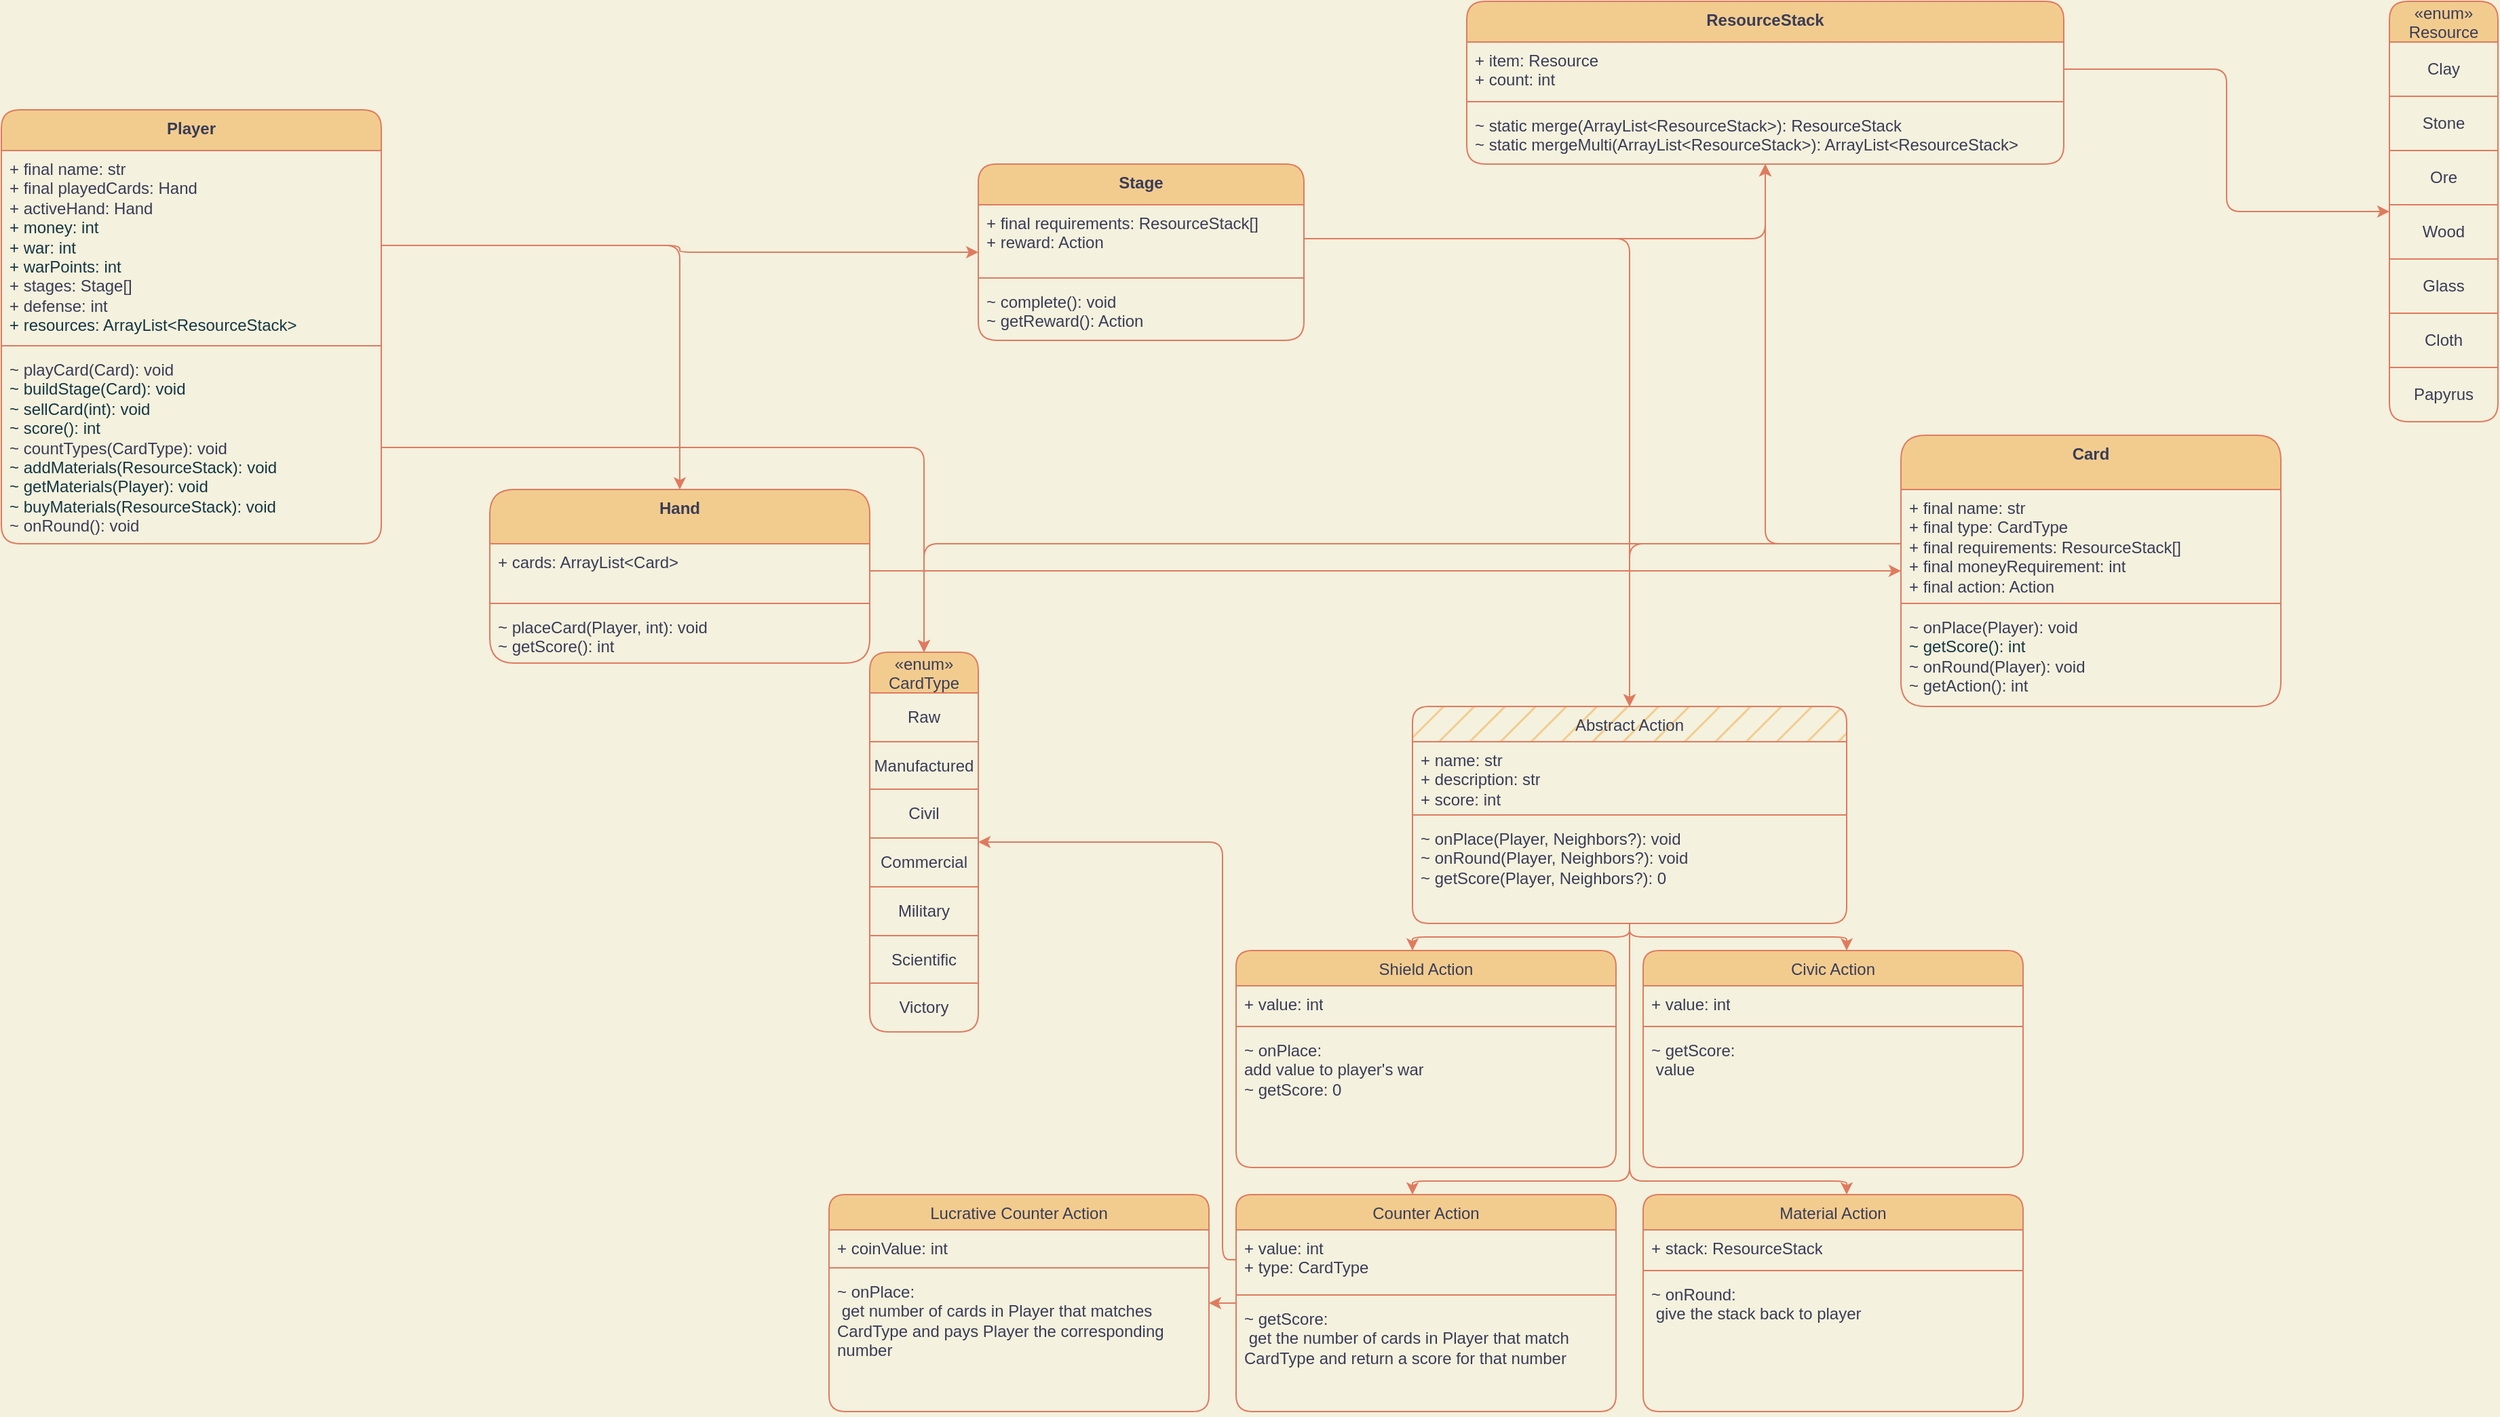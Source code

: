 <mxfile version="20.6.2" type="github">
  <diagram id="R2lEEEUBdFMjLlhIrx00" name="Page-1">
    <mxGraphModel dx="2029" dy="1197" grid="1" gridSize="10" guides="1" tooltips="1" connect="1" arrows="1" fold="1" page="1" pageScale="1" pageWidth="850" pageHeight="1100" background="#F4F1DE" math="1" shadow="0" extFonts="Permanent Marker^https://fonts.googleapis.com/css?family=Permanent+Marker">
      <root>
        <mxCell id="0" />
        <mxCell id="1" parent="0" />
        <mxCell id="bpWkmBC9J1Y-tORT5dhZ-9" value="ResourceStack" style="swimlane;fontStyle=1;align=center;verticalAlign=top;childLayout=stackLayout;horizontal=1;startSize=30;horizontalStack=0;resizeParent=1;resizeParentMax=0;resizeLast=0;collapsible=1;marginBottom=0;whiteSpace=wrap;html=1;perimeterSpacing=0;glass=0;shadow=0;direction=east;labelBackgroundColor=none;fillColor=#F2CC8F;strokeColor=#E07A5F;fontColor=#393C56;rounded=1;" parent="1" vertex="1">
          <mxGeometry x="840" y="40" width="440" height="120" as="geometry">
            <mxRectangle x="50" y="124" width="130" height="30" as="alternateBounds" />
          </mxGeometry>
        </mxCell>
        <mxCell id="bpWkmBC9J1Y-tORT5dhZ-10" value="+ item: Resource&lt;br&gt;+ count: int" style="text;strokeColor=none;fillColor=none;align=left;verticalAlign=top;spacingLeft=4;spacingRight=4;overflow=hidden;rotatable=0;points=[[0,0.5],[1,0.5]];portConstraint=eastwest;whiteSpace=wrap;html=1;labelBackgroundColor=none;fontColor=#393C56;rounded=1;" parent="bpWkmBC9J1Y-tORT5dhZ-9" vertex="1">
          <mxGeometry y="30" width="440" height="40" as="geometry" />
        </mxCell>
        <mxCell id="bpWkmBC9J1Y-tORT5dhZ-11" value="" style="line;strokeWidth=1;fillColor=none;align=left;verticalAlign=middle;spacingTop=-1;spacingLeft=3;spacingRight=3;rotatable=0;labelPosition=right;points=[];portConstraint=eastwest;labelBackgroundColor=none;strokeColor=#E07A5F;fontColor=#393C56;rounded=1;" parent="bpWkmBC9J1Y-tORT5dhZ-9" vertex="1">
          <mxGeometry y="70" width="440" height="8" as="geometry" />
        </mxCell>
        <mxCell id="bpWkmBC9J1Y-tORT5dhZ-12" value="~ static merge(ArrayList&amp;lt;ResourceStack&amp;gt;): ResourceStack&lt;br&gt;~ static mergeMulti(ArrayList&amp;lt;ResourceStack&amp;gt;): ArrayList&amp;lt;ResourceStack&amp;gt;" style="text;strokeColor=none;fillColor=none;align=left;verticalAlign=top;spacingLeft=4;spacingRight=4;overflow=hidden;rotatable=0;points=[[0,0.5],[1,0.5]];portConstraint=eastwest;whiteSpace=wrap;html=1;labelBackgroundColor=none;fontColor=#393C56;rounded=1;" parent="bpWkmBC9J1Y-tORT5dhZ-9" vertex="1">
          <mxGeometry y="78" width="440" height="42" as="geometry" />
        </mxCell>
        <mxCell id="bpWkmBC9J1Y-tORT5dhZ-85" value="«enum»&#xa;Resource" style="shape=table;startSize=30;container=1;collapsible=0;childLayout=tableLayout;labelBackgroundColor=none;fillColor=#F2CC8F;strokeColor=#E07A5F;fontColor=#393C56;rounded=1;" parent="1" vertex="1">
          <mxGeometry x="1520" y="40" width="80" height="310" as="geometry" />
        </mxCell>
        <mxCell id="bpWkmBC9J1Y-tORT5dhZ-86" value="" style="shape=tableRow;horizontal=0;startSize=0;swimlaneHead=0;swimlaneBody=0;top=0;left=0;bottom=0;right=0;collapsible=0;dropTarget=0;fillColor=none;points=[[0,0.5],[1,0.5]];portConstraint=eastwest;labelBackgroundColor=none;strokeColor=#E07A5F;fontColor=#393C56;rounded=1;" parent="bpWkmBC9J1Y-tORT5dhZ-85" vertex="1">
          <mxGeometry y="30" width="80" height="40" as="geometry" />
        </mxCell>
        <mxCell id="bpWkmBC9J1Y-tORT5dhZ-87" value="Clay" style="shape=partialRectangle;html=1;whiteSpace=wrap;connectable=0;overflow=hidden;fillColor=none;top=0;left=0;bottom=0;right=0;pointerEvents=1;labelBackgroundColor=none;strokeColor=#E07A5F;fontColor=#393C56;rounded=1;" parent="bpWkmBC9J1Y-tORT5dhZ-86" vertex="1">
          <mxGeometry width="80" height="40" as="geometry">
            <mxRectangle width="80" height="40" as="alternateBounds" />
          </mxGeometry>
        </mxCell>
        <mxCell id="bpWkmBC9J1Y-tORT5dhZ-88" value="" style="shape=tableRow;horizontal=0;startSize=0;swimlaneHead=0;swimlaneBody=0;top=0;left=0;bottom=0;right=0;collapsible=0;dropTarget=0;fillColor=none;points=[[0,0.5],[1,0.5]];portConstraint=eastwest;labelBackgroundColor=none;strokeColor=#E07A5F;fontColor=#393C56;rounded=1;" parent="bpWkmBC9J1Y-tORT5dhZ-85" vertex="1">
          <mxGeometry y="70" width="80" height="40" as="geometry" />
        </mxCell>
        <mxCell id="bpWkmBC9J1Y-tORT5dhZ-89" value="Stone" style="shape=partialRectangle;html=1;whiteSpace=wrap;connectable=0;overflow=hidden;fillColor=none;top=0;left=0;bottom=0;right=0;pointerEvents=1;labelBackgroundColor=none;strokeColor=#E07A5F;fontColor=#393C56;rounded=1;" parent="bpWkmBC9J1Y-tORT5dhZ-88" vertex="1">
          <mxGeometry width="80" height="40" as="geometry">
            <mxRectangle width="80" height="40" as="alternateBounds" />
          </mxGeometry>
        </mxCell>
        <mxCell id="bpWkmBC9J1Y-tORT5dhZ-90" value="" style="shape=tableRow;horizontal=0;startSize=0;swimlaneHead=0;swimlaneBody=0;top=0;left=0;bottom=0;right=0;collapsible=0;dropTarget=0;fillColor=none;points=[[0,0.5],[1,0.5]];portConstraint=eastwest;labelBackgroundColor=none;strokeColor=#E07A5F;fontColor=#393C56;rounded=1;" parent="bpWkmBC9J1Y-tORT5dhZ-85" vertex="1">
          <mxGeometry y="110" width="80" height="40" as="geometry" />
        </mxCell>
        <mxCell id="bpWkmBC9J1Y-tORT5dhZ-91" value="Ore" style="shape=partialRectangle;html=1;whiteSpace=wrap;connectable=0;overflow=hidden;fillColor=none;top=0;left=0;bottom=0;right=0;pointerEvents=1;labelBackgroundColor=none;strokeColor=#E07A5F;fontColor=#393C56;rounded=1;" parent="bpWkmBC9J1Y-tORT5dhZ-90" vertex="1">
          <mxGeometry width="80" height="40" as="geometry">
            <mxRectangle width="80" height="40" as="alternateBounds" />
          </mxGeometry>
        </mxCell>
        <mxCell id="bpWkmBC9J1Y-tORT5dhZ-92" value="" style="shape=tableRow;horizontal=0;startSize=0;swimlaneHead=0;swimlaneBody=0;top=0;left=0;bottom=0;right=0;collapsible=0;dropTarget=0;fillColor=none;points=[[0,0.5],[1,0.5]];portConstraint=eastwest;labelBackgroundColor=none;strokeColor=#E07A5F;fontColor=#393C56;rounded=1;" parent="bpWkmBC9J1Y-tORT5dhZ-85" vertex="1">
          <mxGeometry y="150" width="80" height="40" as="geometry" />
        </mxCell>
        <mxCell id="bpWkmBC9J1Y-tORT5dhZ-93" value="Wood" style="shape=partialRectangle;html=1;whiteSpace=wrap;connectable=0;overflow=hidden;fillColor=none;top=0;left=0;bottom=0;right=0;pointerEvents=1;labelBackgroundColor=none;strokeColor=#E07A5F;fontColor=#393C56;rounded=1;" parent="bpWkmBC9J1Y-tORT5dhZ-92" vertex="1">
          <mxGeometry width="80" height="40" as="geometry">
            <mxRectangle width="80" height="40" as="alternateBounds" />
          </mxGeometry>
        </mxCell>
        <mxCell id="bpWkmBC9J1Y-tORT5dhZ-94" value="" style="shape=tableRow;horizontal=0;startSize=0;swimlaneHead=0;swimlaneBody=0;top=0;left=0;bottom=0;right=0;collapsible=0;dropTarget=0;fillColor=none;points=[[0,0.5],[1,0.5]];portConstraint=eastwest;labelBackgroundColor=none;strokeColor=#E07A5F;fontColor=#393C56;rounded=1;" parent="bpWkmBC9J1Y-tORT5dhZ-85" vertex="1">
          <mxGeometry y="190" width="80" height="40" as="geometry" />
        </mxCell>
        <mxCell id="bpWkmBC9J1Y-tORT5dhZ-95" value="Glass" style="shape=partialRectangle;html=1;whiteSpace=wrap;connectable=0;overflow=hidden;fillColor=none;top=0;left=0;bottom=0;right=0;pointerEvents=1;labelBackgroundColor=none;strokeColor=#E07A5F;fontColor=#393C56;rounded=1;" parent="bpWkmBC9J1Y-tORT5dhZ-94" vertex="1">
          <mxGeometry width="80" height="40" as="geometry">
            <mxRectangle width="80" height="40" as="alternateBounds" />
          </mxGeometry>
        </mxCell>
        <mxCell id="bpWkmBC9J1Y-tORT5dhZ-96" value="" style="shape=tableRow;horizontal=0;startSize=0;swimlaneHead=0;swimlaneBody=0;top=0;left=0;bottom=0;right=0;collapsible=0;dropTarget=0;fillColor=none;points=[[0,0.5],[1,0.5]];portConstraint=eastwest;labelBackgroundColor=none;strokeColor=#E07A5F;fontColor=#393C56;rounded=1;" parent="bpWkmBC9J1Y-tORT5dhZ-85" vertex="1">
          <mxGeometry y="230" width="80" height="40" as="geometry" />
        </mxCell>
        <mxCell id="bpWkmBC9J1Y-tORT5dhZ-97" value="Cloth" style="shape=partialRectangle;html=1;whiteSpace=wrap;connectable=0;overflow=hidden;fillColor=none;top=0;left=0;bottom=0;right=0;pointerEvents=1;labelBackgroundColor=none;strokeColor=#E07A5F;fontColor=#393C56;rounded=1;" parent="bpWkmBC9J1Y-tORT5dhZ-96" vertex="1">
          <mxGeometry width="80" height="40" as="geometry">
            <mxRectangle width="80" height="40" as="alternateBounds" />
          </mxGeometry>
        </mxCell>
        <mxCell id="bpWkmBC9J1Y-tORT5dhZ-98" value="" style="shape=tableRow;horizontal=0;startSize=0;swimlaneHead=0;swimlaneBody=0;top=0;left=0;bottom=0;right=0;collapsible=0;dropTarget=0;fillColor=none;points=[[0,0.5],[1,0.5]];portConstraint=eastwest;labelBackgroundColor=none;strokeColor=#E07A5F;fontColor=#393C56;rounded=1;" parent="bpWkmBC9J1Y-tORT5dhZ-85" vertex="1">
          <mxGeometry y="270" width="80" height="40" as="geometry" />
        </mxCell>
        <mxCell id="bpWkmBC9J1Y-tORT5dhZ-99" value="Papyrus" style="shape=partialRectangle;html=1;whiteSpace=wrap;connectable=0;overflow=hidden;fillColor=none;top=0;left=0;bottom=0;right=0;pointerEvents=1;labelBackgroundColor=none;strokeColor=#E07A5F;fontColor=#393C56;rounded=1;" parent="bpWkmBC9J1Y-tORT5dhZ-98" vertex="1">
          <mxGeometry width="80" height="40" as="geometry">
            <mxRectangle width="80" height="40" as="alternateBounds" />
          </mxGeometry>
        </mxCell>
        <mxCell id="bpWkmBC9J1Y-tORT5dhZ-108" style="edgeStyle=orthogonalEdgeStyle;rounded=1;orthogonalLoop=1;jettySize=auto;html=1;labelBackgroundColor=none;fontColor=#393C56;strokeColor=#E07A5F;" parent="1" source="bpWkmBC9J1Y-tORT5dhZ-10" target="bpWkmBC9J1Y-tORT5dhZ-85" edge="1">
          <mxGeometry relative="1" as="geometry" />
        </mxCell>
        <mxCell id="bpWkmBC9J1Y-tORT5dhZ-109" value="«enum»&#xa;CardType" style="shape=table;startSize=30;container=1;collapsible=0;childLayout=tableLayout;labelBackgroundColor=none;fillColor=#F2CC8F;strokeColor=#E07A5F;fontColor=#393C56;rounded=1;" parent="1" vertex="1">
          <mxGeometry x="400" y="520" width="80" height="280" as="geometry" />
        </mxCell>
        <mxCell id="Q0wWc361tSePcyOyGmPR-1" style="shape=tableRow;horizontal=0;startSize=0;swimlaneHead=0;swimlaneBody=0;top=0;left=0;bottom=0;right=0;collapsible=0;dropTarget=0;fillColor=none;points=[[0,0.5],[1,0.5]];portConstraint=eastwest;labelBackgroundColor=none;strokeColor=#E07A5F;fontColor=#393C56;rounded=1;" vertex="1" parent="bpWkmBC9J1Y-tORT5dhZ-109">
          <mxGeometry y="30" width="80" height="36" as="geometry" />
        </mxCell>
        <mxCell id="Q0wWc361tSePcyOyGmPR-2" value="Raw" style="shape=partialRectangle;html=1;whiteSpace=wrap;connectable=0;overflow=hidden;fillColor=none;top=0;left=0;bottom=0;right=0;pointerEvents=1;labelBackgroundColor=none;strokeColor=#E07A5F;fontColor=#393C56;rounded=1;" vertex="1" parent="Q0wWc361tSePcyOyGmPR-1">
          <mxGeometry width="80" height="36" as="geometry">
            <mxRectangle width="80" height="36" as="alternateBounds" />
          </mxGeometry>
        </mxCell>
        <mxCell id="Q0wWc361tSePcyOyGmPR-4" style="shape=tableRow;horizontal=0;startSize=0;swimlaneHead=0;swimlaneBody=0;top=0;left=0;bottom=0;right=0;collapsible=0;dropTarget=0;fillColor=none;points=[[0,0.5],[1,0.5]];portConstraint=eastwest;labelBackgroundColor=none;strokeColor=#E07A5F;fontColor=#393C56;rounded=1;" vertex="1" parent="bpWkmBC9J1Y-tORT5dhZ-109">
          <mxGeometry y="66" width="80" height="35" as="geometry" />
        </mxCell>
        <mxCell id="Q0wWc361tSePcyOyGmPR-5" value="Manufactured" style="shape=partialRectangle;html=1;whiteSpace=wrap;connectable=0;overflow=hidden;fillColor=none;top=0;left=0;bottom=0;right=0;pointerEvents=1;labelBackgroundColor=none;strokeColor=#E07A5F;fontColor=#393C56;rounded=1;" vertex="1" parent="Q0wWc361tSePcyOyGmPR-4">
          <mxGeometry width="80" height="35" as="geometry">
            <mxRectangle width="80" height="35" as="alternateBounds" />
          </mxGeometry>
        </mxCell>
        <mxCell id="bpWkmBC9J1Y-tORT5dhZ-110" value="" style="shape=tableRow;horizontal=0;startSize=0;swimlaneHead=0;swimlaneBody=0;top=0;left=0;bottom=0;right=0;collapsible=0;dropTarget=0;fillColor=none;points=[[0,0.5],[1,0.5]];portConstraint=eastwest;labelBackgroundColor=none;strokeColor=#E07A5F;fontColor=#393C56;rounded=1;" parent="bpWkmBC9J1Y-tORT5dhZ-109" vertex="1">
          <mxGeometry y="101" width="80" height="36" as="geometry" />
        </mxCell>
        <mxCell id="bpWkmBC9J1Y-tORT5dhZ-111" value="Civil" style="shape=partialRectangle;html=1;whiteSpace=wrap;connectable=0;overflow=hidden;fillColor=none;top=0;left=0;bottom=0;right=0;pointerEvents=1;labelBackgroundColor=none;strokeColor=#E07A5F;fontColor=#393C56;rounded=1;" parent="bpWkmBC9J1Y-tORT5dhZ-110" vertex="1">
          <mxGeometry width="80" height="36" as="geometry">
            <mxRectangle width="80" height="36" as="alternateBounds" />
          </mxGeometry>
        </mxCell>
        <mxCell id="bpWkmBC9J1Y-tORT5dhZ-112" value="" style="shape=tableRow;horizontal=0;startSize=0;swimlaneHead=0;swimlaneBody=0;top=0;left=0;bottom=0;right=0;collapsible=0;dropTarget=0;fillColor=none;points=[[0,0.5],[1,0.5]];portConstraint=eastwest;labelBackgroundColor=none;strokeColor=#E07A5F;fontColor=#393C56;rounded=1;" parent="bpWkmBC9J1Y-tORT5dhZ-109" vertex="1">
          <mxGeometry y="137" width="80" height="36" as="geometry" />
        </mxCell>
        <mxCell id="bpWkmBC9J1Y-tORT5dhZ-113" value="Commercial" style="shape=partialRectangle;html=1;whiteSpace=wrap;connectable=0;overflow=hidden;fillColor=none;top=0;left=0;bottom=0;right=0;pointerEvents=1;labelBackgroundColor=none;strokeColor=#E07A5F;fontColor=#393C56;rounded=1;" parent="bpWkmBC9J1Y-tORT5dhZ-112" vertex="1">
          <mxGeometry width="80" height="36" as="geometry">
            <mxRectangle width="80" height="36" as="alternateBounds" />
          </mxGeometry>
        </mxCell>
        <mxCell id="bpWkmBC9J1Y-tORT5dhZ-114" value="" style="shape=tableRow;horizontal=0;startSize=0;swimlaneHead=0;swimlaneBody=0;top=0;left=0;bottom=0;right=0;collapsible=0;dropTarget=0;fillColor=none;points=[[0,0.5],[1,0.5]];portConstraint=eastwest;labelBackgroundColor=none;strokeColor=#E07A5F;fontColor=#393C56;rounded=1;" parent="bpWkmBC9J1Y-tORT5dhZ-109" vertex="1">
          <mxGeometry y="173" width="80" height="36" as="geometry" />
        </mxCell>
        <mxCell id="bpWkmBC9J1Y-tORT5dhZ-115" value="Military&lt;br&gt;" style="shape=partialRectangle;html=1;whiteSpace=wrap;connectable=0;overflow=hidden;fillColor=none;top=0;left=0;bottom=0;right=0;pointerEvents=1;labelBackgroundColor=none;strokeColor=#E07A5F;fontColor=#393C56;rounded=1;" parent="bpWkmBC9J1Y-tORT5dhZ-114" vertex="1">
          <mxGeometry width="80" height="36" as="geometry">
            <mxRectangle width="80" height="36" as="alternateBounds" />
          </mxGeometry>
        </mxCell>
        <mxCell id="bpWkmBC9J1Y-tORT5dhZ-116" value="" style="shape=tableRow;horizontal=0;startSize=0;swimlaneHead=0;swimlaneBody=0;top=0;left=0;bottom=0;right=0;collapsible=0;dropTarget=0;fillColor=none;points=[[0,0.5],[1,0.5]];portConstraint=eastwest;labelBackgroundColor=none;strokeColor=#E07A5F;fontColor=#393C56;rounded=1;" parent="bpWkmBC9J1Y-tORT5dhZ-109" vertex="1">
          <mxGeometry y="209" width="80" height="35" as="geometry" />
        </mxCell>
        <mxCell id="bpWkmBC9J1Y-tORT5dhZ-117" value="Scientific" style="shape=partialRectangle;html=1;whiteSpace=wrap;connectable=0;overflow=hidden;fillColor=none;top=0;left=0;bottom=0;right=0;pointerEvents=1;labelBackgroundColor=none;strokeColor=#E07A5F;fontColor=#393C56;rounded=1;" parent="bpWkmBC9J1Y-tORT5dhZ-116" vertex="1">
          <mxGeometry width="80" height="35" as="geometry">
            <mxRectangle width="80" height="35" as="alternateBounds" />
          </mxGeometry>
        </mxCell>
        <mxCell id="bpWkmBC9J1Y-tORT5dhZ-118" value="" style="shape=tableRow;horizontal=0;startSize=0;swimlaneHead=0;swimlaneBody=0;top=0;left=0;bottom=0;right=0;collapsible=0;dropTarget=0;fillColor=none;points=[[0,0.5],[1,0.5]];portConstraint=eastwest;labelBackgroundColor=none;strokeColor=#E07A5F;fontColor=#393C56;rounded=1;" parent="bpWkmBC9J1Y-tORT5dhZ-109" vertex="1">
          <mxGeometry y="244" width="80" height="36" as="geometry" />
        </mxCell>
        <mxCell id="bpWkmBC9J1Y-tORT5dhZ-119" value="Victory" style="shape=partialRectangle;html=1;whiteSpace=wrap;connectable=0;overflow=hidden;fillColor=none;top=0;left=0;bottom=0;right=0;pointerEvents=1;labelBackgroundColor=none;strokeColor=#E07A5F;fontColor=#393C56;rounded=1;" parent="bpWkmBC9J1Y-tORT5dhZ-118" vertex="1">
          <mxGeometry width="80" height="36" as="geometry">
            <mxRectangle width="80" height="36" as="alternateBounds" />
          </mxGeometry>
        </mxCell>
        <mxCell id="bpWkmBC9J1Y-tORT5dhZ-124" value="Card" style="swimlane;fontStyle=1;align=center;verticalAlign=top;childLayout=stackLayout;horizontal=1;startSize=40;horizontalStack=0;resizeParent=1;resizeParentMax=0;resizeLast=0;collapsible=1;marginBottom=0;whiteSpace=wrap;html=1;perimeterSpacing=0;glass=0;shadow=0;direction=east;labelBackgroundColor=none;fillColor=#F2CC8F;strokeColor=#E07A5F;fontColor=#393C56;rounded=1;" parent="1" vertex="1">
          <mxGeometry x="1160" y="360" width="280" height="200" as="geometry">
            <mxRectangle x="480" y="400" width="130" height="30" as="alternateBounds" />
          </mxGeometry>
        </mxCell>
        <mxCell id="bpWkmBC9J1Y-tORT5dhZ-125" value="+ final name: str&lt;br&gt;+ final type: CardType&lt;br&gt;+ final requirements: ResourceStack[]&lt;br&gt;+ final moneyRequirement: int&lt;br&gt;+ final action: Action" style="text;strokeColor=none;fillColor=none;align=left;verticalAlign=top;spacingLeft=4;spacingRight=4;overflow=hidden;rotatable=0;points=[[0,0.5],[1,0.5]];portConstraint=eastwest;whiteSpace=wrap;html=1;labelBackgroundColor=none;fontColor=#393C56;rounded=1;" parent="bpWkmBC9J1Y-tORT5dhZ-124" vertex="1">
          <mxGeometry y="40" width="280" height="80" as="geometry" />
        </mxCell>
        <mxCell id="bpWkmBC9J1Y-tORT5dhZ-127" value="" style="line;strokeWidth=1;fillColor=none;align=left;verticalAlign=middle;spacingTop=-1;spacingLeft=3;spacingRight=3;rotatable=0;labelPosition=right;points=[];portConstraint=eastwest;labelBackgroundColor=none;strokeColor=#E07A5F;fontColor=#393C56;rounded=1;" parent="bpWkmBC9J1Y-tORT5dhZ-124" vertex="1">
          <mxGeometry y="120" width="280" height="8" as="geometry" />
        </mxCell>
        <mxCell id="bpWkmBC9J1Y-tORT5dhZ-128" value="~ onPlace(Player): void&lt;br&gt;&lt;span style=&quot;color: rgb(20, 54, 66);&quot;&gt;~ getScore(): int&lt;/span&gt;&lt;br style=&quot;color: rgb(20, 54, 66);&quot;&gt;~ onRound(Player): void&lt;br&gt;~ getAction(): int" style="text;strokeColor=none;fillColor=none;align=left;verticalAlign=top;spacingLeft=4;spacingRight=4;overflow=hidden;rotatable=0;points=[[0,0.5],[1,0.5]];portConstraint=eastwest;whiteSpace=wrap;html=1;labelBackgroundColor=none;fontColor=#393C56;rounded=1;" parent="bpWkmBC9J1Y-tORT5dhZ-124" vertex="1">
          <mxGeometry y="128" width="280" height="72" as="geometry" />
        </mxCell>
        <mxCell id="GVj6lV1ADfHa7WlAg_rx-8" value="Player" style="swimlane;fontStyle=1;align=center;verticalAlign=top;childLayout=stackLayout;horizontal=1;startSize=30;horizontalStack=0;resizeParent=1;resizeParentMax=0;resizeLast=0;collapsible=1;marginBottom=0;whiteSpace=wrap;html=1;perimeterSpacing=0;glass=0;shadow=0;direction=east;labelBackgroundColor=none;fillColor=#F2CC8F;strokeColor=#E07A5F;fontColor=#393C56;rounded=1;" parent="1" vertex="1">
          <mxGeometry x="-240" y="120" width="280" height="320" as="geometry">
            <mxRectangle x="50" y="124" width="130" height="30" as="alternateBounds" />
          </mxGeometry>
        </mxCell>
        <mxCell id="GVj6lV1ADfHa7WlAg_rx-28" value="+ final name: str&lt;br&gt;+ final playedCards: Hand&lt;br&gt;+ activeHand: Hand&lt;br&gt;&lt;span style=&quot;color: rgb(20, 54, 66);&quot;&gt;+ money: int&lt;br&gt;&lt;/span&gt;&lt;span style=&quot;color: rgb(20, 54, 66);&quot;&gt;+ war: int&lt;br&gt;+ warPoints: int&lt;br&gt;&lt;/span&gt;+ stages: Stage[]&lt;br&gt;+ defense: int&lt;br&gt;&lt;span style=&quot;color: rgb(20, 54, 66);&quot;&gt;+ resources: ArrayList&amp;lt;ResourceStack&amp;gt;&lt;/span&gt;&lt;span style=&quot;color: rgb(20, 54, 66);&quot;&gt;&lt;br&gt;&lt;/span&gt;" style="text;strokeColor=none;fillColor=none;align=left;verticalAlign=top;spacingLeft=4;spacingRight=4;overflow=hidden;rotatable=0;points=[[0,0.5],[1,0.5]];portConstraint=eastwest;whiteSpace=wrap;html=1;labelBackgroundColor=none;fontColor=#393C56;rounded=1;" parent="GVj6lV1ADfHa7WlAg_rx-8" vertex="1">
          <mxGeometry y="30" width="280" height="140" as="geometry" />
        </mxCell>
        <mxCell id="GVj6lV1ADfHa7WlAg_rx-13" value="" style="line;strokeWidth=1;fillColor=none;align=left;verticalAlign=middle;spacingTop=-1;spacingLeft=3;spacingRight=3;rotatable=0;labelPosition=right;points=[];portConstraint=eastwest;labelBackgroundColor=none;strokeColor=#E07A5F;fontColor=#393C56;rounded=1;" parent="GVj6lV1ADfHa7WlAg_rx-8" vertex="1">
          <mxGeometry y="170" width="280" height="8" as="geometry" />
        </mxCell>
        <mxCell id="GVj6lV1ADfHa7WlAg_rx-14" value="~ playCard(Card): void&lt;br&gt;&lt;span style=&quot;color: rgb(20, 54, 66);&quot;&gt;~ buildStage(Card): void&lt;/span&gt;&lt;br style=&quot;color: rgb(20, 54, 66);&quot;&gt;&lt;span style=&quot;color: rgb(20, 54, 66);&quot;&gt;~ sellCard(int): void&lt;/span&gt;&lt;br style=&quot;color: rgb(20, 54, 66);&quot;&gt;&lt;span style=&quot;color: rgb(20, 54, 66);&quot;&gt;~ score(): int&lt;br&gt;&lt;/span&gt;~ countTypes(CardType): void&lt;br style=&quot;color: rgb(20, 54, 66);&quot;&gt;&lt;span style=&quot;color: rgb(20, 54, 66);&quot;&gt;~ addMaterials(ResourceStack): void&lt;br&gt;~ getMaterials(Player): void&lt;/span&gt;&lt;br style=&quot;color: rgb(20, 54, 66);&quot;&gt;&lt;span style=&quot;color: rgb(20, 54, 66);&quot;&gt;~ buyMaterials(ResourceStack): void&lt;/span&gt;&lt;br style=&quot;color: rgb(20, 54, 66);&quot;&gt;~ onRound(): void" style="text;strokeColor=none;fillColor=none;align=left;verticalAlign=top;spacingLeft=4;spacingRight=4;overflow=hidden;rotatable=0;points=[[0,0.5],[1,0.5]];portConstraint=eastwest;whiteSpace=wrap;html=1;labelBackgroundColor=none;fontColor=#393C56;rounded=1;" parent="GVj6lV1ADfHa7WlAg_rx-8" vertex="1">
          <mxGeometry y="178" width="280" height="142" as="geometry" />
        </mxCell>
        <mxCell id="GVj6lV1ADfHa7WlAg_rx-17" value="Stage" style="swimlane;fontStyle=1;align=center;verticalAlign=top;childLayout=stackLayout;horizontal=1;startSize=30;horizontalStack=0;resizeParent=1;resizeParentMax=0;resizeLast=0;collapsible=1;marginBottom=0;whiteSpace=wrap;html=1;perimeterSpacing=0;glass=0;shadow=0;direction=east;labelBackgroundColor=none;fillColor=#F2CC8F;strokeColor=#E07A5F;fontColor=#393C56;rounded=1;" parent="1" vertex="1">
          <mxGeometry x="480" y="160" width="240" height="130" as="geometry">
            <mxRectangle x="50" y="124" width="130" height="30" as="alternateBounds" />
          </mxGeometry>
        </mxCell>
        <mxCell id="GVj6lV1ADfHa7WlAg_rx-18" value="+ final requirements: ResourceStack[]&lt;br&gt;+ reward: Action" style="text;strokeColor=none;fillColor=none;align=left;verticalAlign=top;spacingLeft=4;spacingRight=4;overflow=hidden;rotatable=0;points=[[0,0.5],[1,0.5]];portConstraint=eastwest;whiteSpace=wrap;html=1;labelBackgroundColor=none;fontColor=#393C56;rounded=1;" parent="GVj6lV1ADfHa7WlAg_rx-17" vertex="1">
          <mxGeometry y="30" width="240" height="50" as="geometry" />
        </mxCell>
        <mxCell id="GVj6lV1ADfHa7WlAg_rx-22" value="" style="line;strokeWidth=1;fillColor=none;align=left;verticalAlign=middle;spacingTop=-1;spacingLeft=3;spacingRight=3;rotatable=0;labelPosition=right;points=[];portConstraint=eastwest;labelBackgroundColor=none;strokeColor=#E07A5F;fontColor=#393C56;rounded=1;" parent="GVj6lV1ADfHa7WlAg_rx-17" vertex="1">
          <mxGeometry y="80" width="240" height="8" as="geometry" />
        </mxCell>
        <mxCell id="GVj6lV1ADfHa7WlAg_rx-23" value="~ complete(): void&lt;br&gt;~ getReward(): Action" style="text;strokeColor=none;fillColor=none;align=left;verticalAlign=top;spacingLeft=4;spacingRight=4;overflow=hidden;rotatable=0;points=[[0,0.5],[1,0.5]];portConstraint=eastwest;whiteSpace=wrap;html=1;labelBackgroundColor=none;fontColor=#393C56;rounded=1;" parent="GVj6lV1ADfHa7WlAg_rx-17" vertex="1">
          <mxGeometry y="88" width="240" height="42" as="geometry" />
        </mxCell>
        <mxCell id="GVj6lV1ADfHa7WlAg_rx-29" style="edgeStyle=orthogonalEdgeStyle;rounded=1;orthogonalLoop=1;jettySize=auto;html=1;labelBackgroundColor=none;fontColor=#393C56;strokeColor=#E07A5F;" parent="1" source="GVj6lV1ADfHa7WlAg_rx-18" target="bpWkmBC9J1Y-tORT5dhZ-9" edge="1">
          <mxGeometry relative="1" as="geometry" />
        </mxCell>
        <mxCell id="GVj6lV1ADfHa7WlAg_rx-34" value="Hand" style="swimlane;fontStyle=1;align=center;verticalAlign=top;childLayout=stackLayout;horizontal=1;startSize=40;horizontalStack=0;resizeParent=1;resizeParentMax=0;resizeLast=0;collapsible=1;marginBottom=0;whiteSpace=wrap;html=1;perimeterSpacing=0;glass=0;shadow=0;direction=east;labelBackgroundColor=none;fillColor=#F2CC8F;strokeColor=#E07A5F;fontColor=#393C56;rounded=1;" parent="1" vertex="1">
          <mxGeometry x="120" y="400" width="280" height="128" as="geometry">
            <mxRectangle x="50" y="124" width="130" height="30" as="alternateBounds" />
          </mxGeometry>
        </mxCell>
        <mxCell id="GVj6lV1ADfHa7WlAg_rx-35" value="+ cards: ArrayList&amp;lt;Card&amp;gt;" style="text;strokeColor=none;fillColor=none;align=left;verticalAlign=top;spacingLeft=4;spacingRight=4;overflow=hidden;rotatable=0;points=[[0,0.5],[1,0.5]];portConstraint=eastwest;whiteSpace=wrap;html=1;labelBackgroundColor=none;fontColor=#393C56;rounded=1;" parent="GVj6lV1ADfHa7WlAg_rx-34" vertex="1">
          <mxGeometry y="40" width="280" height="40" as="geometry" />
        </mxCell>
        <mxCell id="GVj6lV1ADfHa7WlAg_rx-37" value="" style="line;strokeWidth=1;fillColor=none;align=left;verticalAlign=middle;spacingTop=-1;spacingLeft=3;spacingRight=3;rotatable=0;labelPosition=right;points=[];portConstraint=eastwest;labelBackgroundColor=none;strokeColor=#E07A5F;fontColor=#393C56;rounded=1;" parent="GVj6lV1ADfHa7WlAg_rx-34" vertex="1">
          <mxGeometry y="80" width="280" height="8" as="geometry" />
        </mxCell>
        <mxCell id="GVj6lV1ADfHa7WlAg_rx-38" value="~ placeCard(Player, int): void&lt;br&gt;~ getScore(): int" style="text;strokeColor=none;fillColor=none;align=left;verticalAlign=top;spacingLeft=4;spacingRight=4;overflow=hidden;rotatable=0;points=[[0,0.5],[1,0.5]];portConstraint=eastwest;whiteSpace=wrap;html=1;labelBackgroundColor=none;fontColor=#393C56;rounded=1;" parent="GVj6lV1ADfHa7WlAg_rx-34" vertex="1">
          <mxGeometry y="88" width="280" height="40" as="geometry" />
        </mxCell>
        <mxCell id="Q0wWc361tSePcyOyGmPR-32" style="edgeStyle=orthogonalEdgeStyle;rounded=1;orthogonalLoop=1;jettySize=auto;html=1;strokeColor=#E07A5F;fontColor=#393C56;fillColor=#F2CC8F;" edge="1" parent="1" source="GVj6lV1ADfHa7WlAg_rx-50" target="Q0wWc361tSePcyOyGmPR-8">
          <mxGeometry relative="1" as="geometry">
            <Array as="points">
              <mxPoint x="960" y="730" />
              <mxPoint x="800" y="730" />
            </Array>
          </mxGeometry>
        </mxCell>
        <mxCell id="Q0wWc361tSePcyOyGmPR-53" style="edgeStyle=orthogonalEdgeStyle;rounded=1;orthogonalLoop=1;jettySize=auto;html=1;strokeColor=#E07A5F;fontColor=#393C56;fillColor=#F2CC8F;" edge="1" parent="1" source="GVj6lV1ADfHa7WlAg_rx-50" target="Q0wWc361tSePcyOyGmPR-49">
          <mxGeometry relative="1" as="geometry">
            <Array as="points">
              <mxPoint x="960" y="730" />
              <mxPoint x="1120" y="730" />
            </Array>
          </mxGeometry>
        </mxCell>
        <mxCell id="Q0wWc361tSePcyOyGmPR-58" style="edgeStyle=orthogonalEdgeStyle;rounded=1;orthogonalLoop=1;jettySize=auto;html=1;strokeColor=#E07A5F;fontColor=#393C56;fillColor=#F2CC8F;" edge="1" parent="1" source="GVj6lV1ADfHa7WlAg_rx-50" target="Q0wWc361tSePcyOyGmPR-54">
          <mxGeometry relative="1" as="geometry">
            <Array as="points">
              <mxPoint x="960" y="910" />
              <mxPoint x="800" y="910" />
            </Array>
          </mxGeometry>
        </mxCell>
        <mxCell id="Q0wWc361tSePcyOyGmPR-66" style="edgeStyle=orthogonalEdgeStyle;rounded=1;orthogonalLoop=1;jettySize=auto;html=1;strokeColor=#E07A5F;fontColor=#393C56;fillColor=#F2CC8F;" edge="1" parent="1" source="GVj6lV1ADfHa7WlAg_rx-50" target="Q0wWc361tSePcyOyGmPR-62">
          <mxGeometry relative="1" as="geometry">
            <Array as="points">
              <mxPoint x="960" y="910" />
              <mxPoint x="1120" y="910" />
            </Array>
          </mxGeometry>
        </mxCell>
        <mxCell id="GVj6lV1ADfHa7WlAg_rx-50" value="&lt;span style=&quot;font-weight: normal;&quot;&gt;Abstract Action&lt;/span&gt;" style="swimlane;fontStyle=1;align=center;verticalAlign=top;childLayout=stackLayout;horizontal=1;startSize=26;horizontalStack=0;resizeParent=1;resizeParentMax=0;resizeLast=0;collapsible=1;marginBottom=0;whiteSpace=wrap;html=1;labelBackgroundColor=none;fillColor=#F2CC8F;strokeColor=#E07A5F;fontColor=#393C56;rounded=1;fillStyle=hatch;" parent="1" vertex="1">
          <mxGeometry x="800" y="560" width="320" height="160" as="geometry" />
        </mxCell>
        <mxCell id="GVj6lV1ADfHa7WlAg_rx-51" value="+ name: str&lt;br&gt;+ description: str&lt;br&gt;+ score: int" style="text;strokeColor=none;fillColor=none;align=left;verticalAlign=top;spacingLeft=4;spacingRight=4;overflow=hidden;rotatable=0;points=[[0,0.5],[1,0.5]];portConstraint=eastwest;whiteSpace=wrap;html=1;labelBackgroundColor=none;fontColor=#393C56;rounded=1;" parent="GVj6lV1ADfHa7WlAg_rx-50" vertex="1">
          <mxGeometry y="26" width="320" height="50" as="geometry" />
        </mxCell>
        <mxCell id="GVj6lV1ADfHa7WlAg_rx-52" value="" style="line;strokeWidth=1;fillColor=none;align=left;verticalAlign=middle;spacingTop=-1;spacingLeft=3;spacingRight=3;rotatable=0;labelPosition=right;points=[];portConstraint=eastwest;labelBackgroundColor=none;strokeColor=#E07A5F;fontColor=#393C56;rounded=1;" parent="GVj6lV1ADfHa7WlAg_rx-50" vertex="1">
          <mxGeometry y="76" width="320" height="8" as="geometry" />
        </mxCell>
        <mxCell id="GVj6lV1ADfHa7WlAg_rx-53" value="~ onPlace(Player, Neighbors?): void&lt;br&gt;~ onRound(Player, Neighbors?): void&lt;br&gt;~ getScore(Player, Neighbors?): 0" style="text;strokeColor=none;fillColor=none;align=left;verticalAlign=top;spacingLeft=4;spacingRight=4;overflow=hidden;rotatable=0;points=[[0,0.5],[1,0.5]];portConstraint=eastwest;whiteSpace=wrap;html=1;labelBackgroundColor=none;fontColor=#393C56;rounded=1;" parent="GVj6lV1ADfHa7WlAg_rx-50" vertex="1">
          <mxGeometry y="84" width="320" height="76" as="geometry" />
        </mxCell>
        <mxCell id="Q0wWc361tSePcyOyGmPR-8" value="&lt;span style=&quot;font-weight: normal;&quot;&gt;Shield Action&lt;/span&gt;" style="swimlane;fontStyle=1;align=center;verticalAlign=top;childLayout=stackLayout;horizontal=1;startSize=26;horizontalStack=0;resizeParent=1;resizeParentMax=0;resizeLast=0;collapsible=1;marginBottom=0;whiteSpace=wrap;html=1;labelBackgroundColor=none;fillColor=#F2CC8F;strokeColor=#E07A5F;fontColor=#393C56;rounded=1;fillStyle=auto;" vertex="1" parent="1">
          <mxGeometry x="670" y="740" width="280" height="160" as="geometry" />
        </mxCell>
        <mxCell id="Q0wWc361tSePcyOyGmPR-9" value="+ value: int" style="text;strokeColor=none;fillColor=none;align=left;verticalAlign=top;spacingLeft=4;spacingRight=4;overflow=hidden;rotatable=0;points=[[0,0.5],[1,0.5]];portConstraint=eastwest;whiteSpace=wrap;html=1;labelBackgroundColor=none;fontColor=#393C56;rounded=1;" vertex="1" parent="Q0wWc361tSePcyOyGmPR-8">
          <mxGeometry y="26" width="280" height="26" as="geometry" />
        </mxCell>
        <mxCell id="Q0wWc361tSePcyOyGmPR-12" value="" style="line;strokeWidth=1;fillColor=none;align=left;verticalAlign=middle;spacingTop=-1;spacingLeft=3;spacingRight=3;rotatable=0;labelPosition=right;points=[];portConstraint=eastwest;labelBackgroundColor=none;strokeColor=#E07A5F;fontColor=#393C56;rounded=1;" vertex="1" parent="Q0wWc361tSePcyOyGmPR-8">
          <mxGeometry y="52" width="280" height="8" as="geometry" />
        </mxCell>
        <mxCell id="Q0wWc361tSePcyOyGmPR-13" value="~ onPlace: &lt;br&gt;&lt;span style=&quot;&quot;&gt;	&lt;/span&gt;add value to player&#39;s war&lt;br&gt;~ getScore: 0" style="text;strokeColor=none;fillColor=none;align=left;verticalAlign=top;spacingLeft=4;spacingRight=4;overflow=hidden;rotatable=0;points=[[0,0.5],[1,0.5]];portConstraint=eastwest;whiteSpace=wrap;html=1;labelBackgroundColor=none;fontColor=#393C56;rounded=1;" vertex="1" parent="Q0wWc361tSePcyOyGmPR-8">
          <mxGeometry y="60" width="280" height="100" as="geometry" />
        </mxCell>
        <mxCell id="Q0wWc361tSePcyOyGmPR-17" style="edgeStyle=orthogonalEdgeStyle;rounded=1;orthogonalLoop=1;jettySize=auto;html=1;strokeColor=#E07A5F;fontColor=#393C56;labelBackgroundColor=#F4F1DE;" edge="1" parent="1" source="GVj6lV1ADfHa7WlAg_rx-28" target="GVj6lV1ADfHa7WlAg_rx-34">
          <mxGeometry relative="1" as="geometry" />
        </mxCell>
        <mxCell id="Q0wWc361tSePcyOyGmPR-18" style="edgeStyle=orthogonalEdgeStyle;rounded=1;orthogonalLoop=1;jettySize=auto;html=1;strokeColor=#E07A5F;fontColor=#393C56;labelBackgroundColor=#F4F1DE;" edge="1" parent="1" source="GVj6lV1ADfHa7WlAg_rx-28" target="GVj6lV1ADfHa7WlAg_rx-17">
          <mxGeometry relative="1" as="geometry" />
        </mxCell>
        <mxCell id="Q0wWc361tSePcyOyGmPR-19" style="edgeStyle=orthogonalEdgeStyle;rounded=1;orthogonalLoop=1;jettySize=auto;html=1;strokeColor=#E07A5F;fontColor=#393C56;fillColor=#F2CC8F;" edge="1" parent="1" source="GVj6lV1ADfHa7WlAg_rx-18" target="GVj6lV1ADfHa7WlAg_rx-50">
          <mxGeometry relative="1" as="geometry" />
        </mxCell>
        <mxCell id="Q0wWc361tSePcyOyGmPR-26" style="edgeStyle=orthogonalEdgeStyle;rounded=1;orthogonalLoop=1;jettySize=auto;html=1;strokeColor=#E07A5F;fontColor=#393C56;fillColor=#F2CC8F;" edge="1" parent="1" source="bpWkmBC9J1Y-tORT5dhZ-125" target="bpWkmBC9J1Y-tORT5dhZ-9">
          <mxGeometry relative="1" as="geometry">
            <mxPoint x="1050" y="220" as="targetPoint" />
          </mxGeometry>
        </mxCell>
        <mxCell id="Q0wWc361tSePcyOyGmPR-27" style="edgeStyle=orthogonalEdgeStyle;rounded=1;orthogonalLoop=1;jettySize=auto;html=1;strokeColor=#E07A5F;fontColor=#393C56;fillColor=#F2CC8F;" edge="1" parent="1" source="bpWkmBC9J1Y-tORT5dhZ-125" target="bpWkmBC9J1Y-tORT5dhZ-109">
          <mxGeometry relative="1" as="geometry" />
        </mxCell>
        <mxCell id="Q0wWc361tSePcyOyGmPR-44" style="edgeStyle=orthogonalEdgeStyle;rounded=1;orthogonalLoop=1;jettySize=auto;html=1;strokeColor=#E07A5F;fontColor=#393C56;fillColor=#F2CC8F;" edge="1" parent="1" source="GVj6lV1ADfHa7WlAg_rx-14" target="bpWkmBC9J1Y-tORT5dhZ-109">
          <mxGeometry relative="1" as="geometry" />
        </mxCell>
        <mxCell id="Q0wWc361tSePcyOyGmPR-45" style="edgeStyle=orthogonalEdgeStyle;rounded=1;orthogonalLoop=1;jettySize=auto;html=1;strokeColor=#E07A5F;fontColor=#393C56;fillColor=#F2CC8F;" edge="1" parent="1" source="GVj6lV1ADfHa7WlAg_rx-35" target="bpWkmBC9J1Y-tORT5dhZ-124">
          <mxGeometry relative="1" as="geometry" />
        </mxCell>
        <mxCell id="Q0wWc361tSePcyOyGmPR-46" style="edgeStyle=orthogonalEdgeStyle;rounded=1;orthogonalLoop=1;jettySize=auto;html=1;strokeColor=#E07A5F;fontColor=#393C56;fillColor=#F2CC8F;" edge="1" parent="1" source="bpWkmBC9J1Y-tORT5dhZ-125" target="GVj6lV1ADfHa7WlAg_rx-50">
          <mxGeometry relative="1" as="geometry" />
        </mxCell>
        <mxCell id="Q0wWc361tSePcyOyGmPR-49" value="&lt;span style=&quot;font-weight: normal;&quot;&gt;Civic Action&lt;/span&gt;" style="swimlane;fontStyle=1;align=center;verticalAlign=top;childLayout=stackLayout;horizontal=1;startSize=26;horizontalStack=0;resizeParent=1;resizeParentMax=0;resizeLast=0;collapsible=1;marginBottom=0;whiteSpace=wrap;html=1;labelBackgroundColor=none;fillColor=#F2CC8F;strokeColor=#E07A5F;fontColor=#393C56;rounded=1;fillStyle=auto;" vertex="1" parent="1">
          <mxGeometry x="970" y="740" width="280" height="160" as="geometry" />
        </mxCell>
        <mxCell id="Q0wWc361tSePcyOyGmPR-50" value="+ value: int" style="text;strokeColor=none;fillColor=none;align=left;verticalAlign=top;spacingLeft=4;spacingRight=4;overflow=hidden;rotatable=0;points=[[0,0.5],[1,0.5]];portConstraint=eastwest;whiteSpace=wrap;html=1;labelBackgroundColor=none;fontColor=#393C56;rounded=1;" vertex="1" parent="Q0wWc361tSePcyOyGmPR-49">
          <mxGeometry y="26" width="280" height="26" as="geometry" />
        </mxCell>
        <mxCell id="Q0wWc361tSePcyOyGmPR-51" value="" style="line;strokeWidth=1;fillColor=none;align=left;verticalAlign=middle;spacingTop=-1;spacingLeft=3;spacingRight=3;rotatable=0;labelPosition=right;points=[];portConstraint=eastwest;labelBackgroundColor=none;strokeColor=#E07A5F;fontColor=#393C56;rounded=1;" vertex="1" parent="Q0wWc361tSePcyOyGmPR-49">
          <mxGeometry y="52" width="280" height="8" as="geometry" />
        </mxCell>
        <mxCell id="Q0wWc361tSePcyOyGmPR-52" value="~ getScore: &lt;br&gt;&lt;span style=&quot;white-space: pre;&quot;&gt;	&lt;/span&gt;value" style="text;strokeColor=none;fillColor=none;align=left;verticalAlign=top;spacingLeft=4;spacingRight=4;overflow=hidden;rotatable=0;points=[[0,0.5],[1,0.5]];portConstraint=eastwest;whiteSpace=wrap;html=1;labelBackgroundColor=none;fontColor=#393C56;rounded=1;" vertex="1" parent="Q0wWc361tSePcyOyGmPR-49">
          <mxGeometry y="60" width="280" height="100" as="geometry" />
        </mxCell>
        <mxCell id="Q0wWc361tSePcyOyGmPR-71" style="edgeStyle=orthogonalEdgeStyle;rounded=1;orthogonalLoop=1;jettySize=auto;html=1;strokeColor=#E07A5F;fontColor=#393C56;fillColor=#F2CC8F;" edge="1" parent="1" source="Q0wWc361tSePcyOyGmPR-54" target="Q0wWc361tSePcyOyGmPR-67">
          <mxGeometry relative="1" as="geometry">
            <Array as="points">
              <mxPoint x="580" y="1000" />
              <mxPoint x="580" y="1000" />
            </Array>
          </mxGeometry>
        </mxCell>
        <mxCell id="Q0wWc361tSePcyOyGmPR-54" value="&lt;span style=&quot;font-weight: normal;&quot;&gt;Counter Action&lt;/span&gt;" style="swimlane;fontStyle=1;align=center;verticalAlign=top;childLayout=stackLayout;horizontal=1;startSize=26;horizontalStack=0;resizeParent=1;resizeParentMax=0;resizeLast=0;collapsible=1;marginBottom=0;whiteSpace=wrap;html=1;labelBackgroundColor=none;fillColor=#F2CC8F;strokeColor=#E07A5F;fontColor=#393C56;rounded=1;fillStyle=auto;" vertex="1" parent="1">
          <mxGeometry x="670" y="920" width="280" height="160" as="geometry" />
        </mxCell>
        <mxCell id="Q0wWc361tSePcyOyGmPR-55" value="+ value: int&lt;br&gt;+ type: CardType" style="text;strokeColor=none;fillColor=none;align=left;verticalAlign=top;spacingLeft=4;spacingRight=4;overflow=hidden;rotatable=0;points=[[0,0.5],[1,0.5]];portConstraint=eastwest;whiteSpace=wrap;html=1;labelBackgroundColor=none;fontColor=#393C56;rounded=1;" vertex="1" parent="Q0wWc361tSePcyOyGmPR-54">
          <mxGeometry y="26" width="280" height="44" as="geometry" />
        </mxCell>
        <mxCell id="Q0wWc361tSePcyOyGmPR-56" value="" style="line;strokeWidth=1;fillColor=none;align=left;verticalAlign=middle;spacingTop=-1;spacingLeft=3;spacingRight=3;rotatable=0;labelPosition=right;points=[];portConstraint=eastwest;labelBackgroundColor=none;strokeColor=#E07A5F;fontColor=#393C56;rounded=1;" vertex="1" parent="Q0wWc361tSePcyOyGmPR-54">
          <mxGeometry y="70" width="280" height="8" as="geometry" />
        </mxCell>
        <mxCell id="Q0wWc361tSePcyOyGmPR-57" value="~ getScore:&lt;br&gt;&lt;span style=&quot;white-space: pre;&quot;&gt;	&lt;/span&gt;get the number of cards in Player that match CardType and return a score for that number" style="text;strokeColor=none;fillColor=none;align=left;verticalAlign=top;spacingLeft=4;spacingRight=4;overflow=hidden;rotatable=0;points=[[0,0.5],[1,0.5]];portConstraint=eastwest;whiteSpace=wrap;html=1;labelBackgroundColor=none;fontColor=#393C56;rounded=1;" vertex="1" parent="Q0wWc361tSePcyOyGmPR-54">
          <mxGeometry y="78" width="280" height="82" as="geometry" />
        </mxCell>
        <mxCell id="Q0wWc361tSePcyOyGmPR-59" style="edgeStyle=orthogonalEdgeStyle;rounded=1;orthogonalLoop=1;jettySize=auto;html=1;strokeColor=#E07A5F;fontColor=#393C56;fillColor=#F2CC8F;" edge="1" parent="1" source="Q0wWc361tSePcyOyGmPR-55" target="bpWkmBC9J1Y-tORT5dhZ-109">
          <mxGeometry relative="1" as="geometry">
            <Array as="points">
              <mxPoint x="660" y="968" />
              <mxPoint x="660" y="660" />
            </Array>
          </mxGeometry>
        </mxCell>
        <mxCell id="Q0wWc361tSePcyOyGmPR-62" value="&lt;span style=&quot;font-weight: normal;&quot;&gt;Material Action&lt;/span&gt;" style="swimlane;fontStyle=1;align=center;verticalAlign=top;childLayout=stackLayout;horizontal=1;startSize=26;horizontalStack=0;resizeParent=1;resizeParentMax=0;resizeLast=0;collapsible=1;marginBottom=0;whiteSpace=wrap;html=1;labelBackgroundColor=none;fillColor=#F2CC8F;strokeColor=#E07A5F;fontColor=#393C56;rounded=1;fillStyle=auto;" vertex="1" parent="1">
          <mxGeometry x="970" y="920" width="280" height="160" as="geometry" />
        </mxCell>
        <mxCell id="Q0wWc361tSePcyOyGmPR-63" value="+ stack: ResourceStack" style="text;strokeColor=none;fillColor=none;align=left;verticalAlign=top;spacingLeft=4;spacingRight=4;overflow=hidden;rotatable=0;points=[[0,0.5],[1,0.5]];portConstraint=eastwest;whiteSpace=wrap;html=1;labelBackgroundColor=none;fontColor=#393C56;rounded=1;" vertex="1" parent="Q0wWc361tSePcyOyGmPR-62">
          <mxGeometry y="26" width="280" height="26" as="geometry" />
        </mxCell>
        <mxCell id="Q0wWc361tSePcyOyGmPR-64" value="" style="line;strokeWidth=1;fillColor=none;align=left;verticalAlign=middle;spacingTop=-1;spacingLeft=3;spacingRight=3;rotatable=0;labelPosition=right;points=[];portConstraint=eastwest;labelBackgroundColor=none;strokeColor=#E07A5F;fontColor=#393C56;rounded=1;" vertex="1" parent="Q0wWc361tSePcyOyGmPR-62">
          <mxGeometry y="52" width="280" height="8" as="geometry" />
        </mxCell>
        <mxCell id="Q0wWc361tSePcyOyGmPR-65" value="~ onRound:&lt;br&gt;&lt;span style=&quot;white-space: pre;&quot;&gt;	&lt;/span&gt;give the stack back to player" style="text;strokeColor=none;fillColor=none;align=left;verticalAlign=top;spacingLeft=4;spacingRight=4;overflow=hidden;rotatable=0;points=[[0,0.5],[1,0.5]];portConstraint=eastwest;whiteSpace=wrap;html=1;labelBackgroundColor=none;fontColor=#393C56;rounded=1;" vertex="1" parent="Q0wWc361tSePcyOyGmPR-62">
          <mxGeometry y="60" width="280" height="100" as="geometry" />
        </mxCell>
        <mxCell id="Q0wWc361tSePcyOyGmPR-67" value="&lt;span style=&quot;font-weight: normal;&quot;&gt;Lucrative Counter Action&lt;/span&gt;" style="swimlane;fontStyle=1;align=center;verticalAlign=top;childLayout=stackLayout;horizontal=1;startSize=26;horizontalStack=0;resizeParent=1;resizeParentMax=0;resizeLast=0;collapsible=1;marginBottom=0;whiteSpace=wrap;html=1;labelBackgroundColor=none;fillColor=#F2CC8F;strokeColor=#E07A5F;fontColor=#393C56;rounded=1;fillStyle=auto;" vertex="1" parent="1">
          <mxGeometry x="370" y="920" width="280" height="160" as="geometry" />
        </mxCell>
        <mxCell id="Q0wWc361tSePcyOyGmPR-68" value="+ coinValue: int&amp;nbsp;" style="text;strokeColor=none;fillColor=none;align=left;verticalAlign=top;spacingLeft=4;spacingRight=4;overflow=hidden;rotatable=0;points=[[0,0.5],[1,0.5]];portConstraint=eastwest;whiteSpace=wrap;html=1;labelBackgroundColor=none;fontColor=#393C56;rounded=1;" vertex="1" parent="Q0wWc361tSePcyOyGmPR-67">
          <mxGeometry y="26" width="280" height="24" as="geometry" />
        </mxCell>
        <mxCell id="Q0wWc361tSePcyOyGmPR-69" value="" style="line;strokeWidth=1;fillColor=none;align=left;verticalAlign=middle;spacingTop=-1;spacingLeft=3;spacingRight=3;rotatable=0;labelPosition=right;points=[];portConstraint=eastwest;labelBackgroundColor=none;strokeColor=#E07A5F;fontColor=#393C56;rounded=1;" vertex="1" parent="Q0wWc361tSePcyOyGmPR-67">
          <mxGeometry y="50" width="280" height="8" as="geometry" />
        </mxCell>
        <mxCell id="Q0wWc361tSePcyOyGmPR-70" value="~ onPlace:&lt;br&gt;&lt;span style=&quot;white-space: pre;&quot;&gt;	&lt;/span&gt;get number of cards in Player that matches CardType and pays Player the corresponding number" style="text;strokeColor=none;fillColor=none;align=left;verticalAlign=top;spacingLeft=4;spacingRight=4;overflow=hidden;rotatable=0;points=[[0,0.5],[1,0.5]];portConstraint=eastwest;whiteSpace=wrap;html=1;labelBackgroundColor=none;fontColor=#393C56;rounded=1;" vertex="1" parent="Q0wWc361tSePcyOyGmPR-67">
          <mxGeometry y="58" width="280" height="102" as="geometry" />
        </mxCell>
      </root>
    </mxGraphModel>
  </diagram>
</mxfile>

